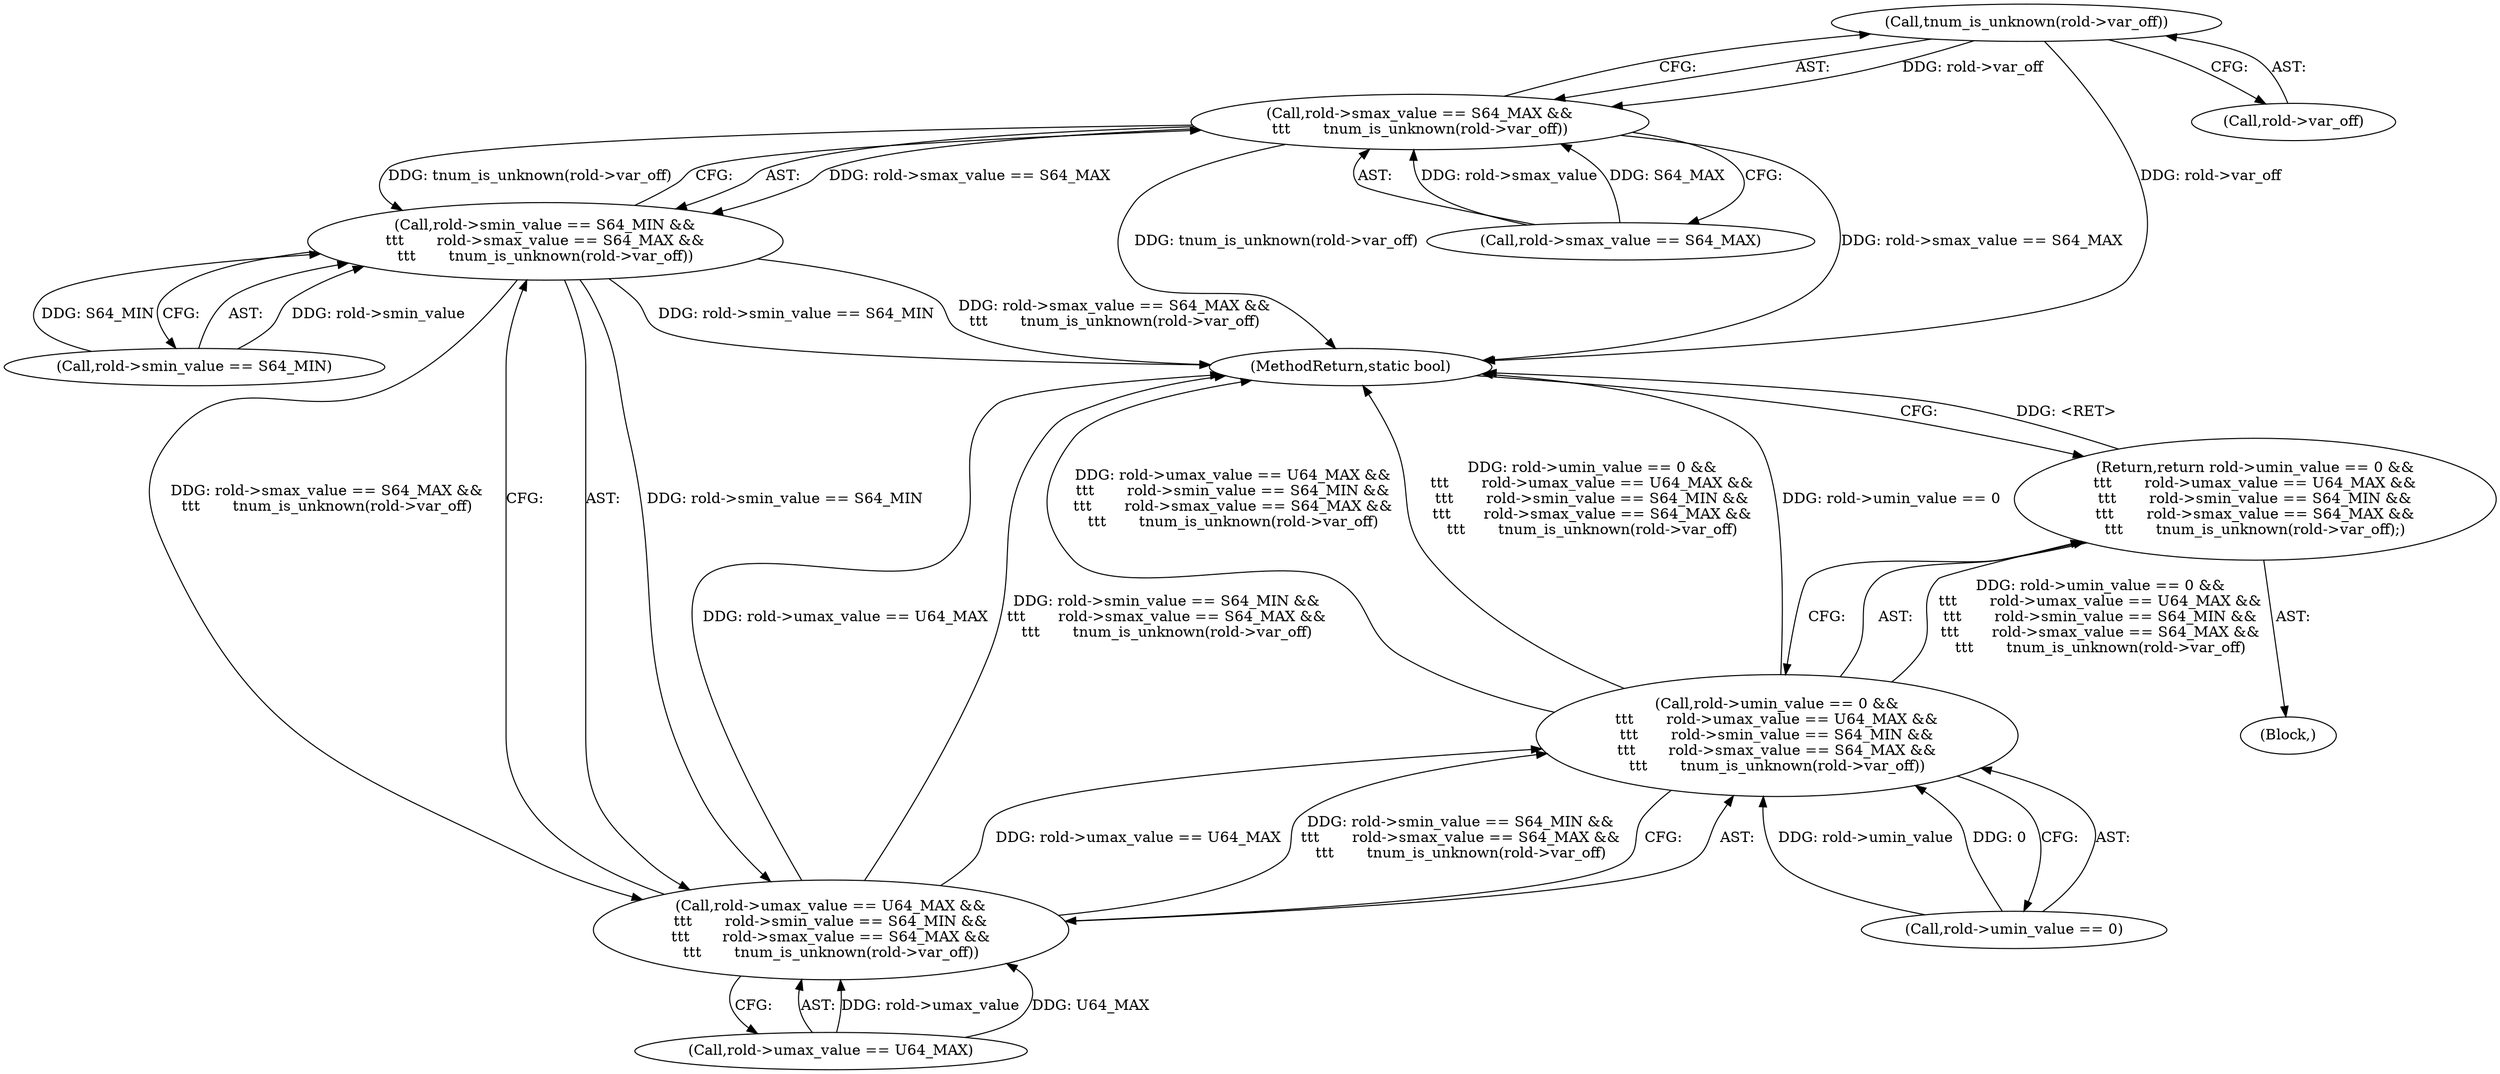 digraph "1_linux_179d1c5602997fef5a940c6ddcf31212cbfebd14@del" {
"1000198" [label="(Call,tnum_is_unknown(rold->var_off))"];
"1000192" [label="(Call,rold->smax_value == S64_MAX &&\n\t\t\t       tnum_is_unknown(rold->var_off))"];
"1000186" [label="(Call,rold->smin_value == S64_MIN &&\n\t\t\t       rold->smax_value == S64_MAX &&\n\t\t\t       tnum_is_unknown(rold->var_off))"];
"1000180" [label="(Call,rold->umax_value == U64_MAX &&\n\t\t\t       rold->smin_value == S64_MIN &&\n\t\t\t       rold->smax_value == S64_MAX &&\n\t\t\t       tnum_is_unknown(rold->var_off))"];
"1000174" [label="(Call,rold->umin_value == 0 &&\n\t\t\t       rold->umax_value == U64_MAX &&\n\t\t\t       rold->smin_value == S64_MIN &&\n\t\t\t       rold->smax_value == S64_MAX &&\n\t\t\t       tnum_is_unknown(rold->var_off))"];
"1000173" [label="(Return,return rold->umin_value == 0 &&\n\t\t\t       rold->umax_value == U64_MAX &&\n\t\t\t       rold->smin_value == S64_MIN &&\n\t\t\t       rold->smax_value == S64_MAX &&\n\t\t\t       tnum_is_unknown(rold->var_off);)"];
"1000187" [label="(Call,rold->smin_value == S64_MIN)"];
"1000181" [label="(Call,rold->umax_value == U64_MAX)"];
"1000199" [label="(Call,rold->var_off)"];
"1000186" [label="(Call,rold->smin_value == S64_MIN &&\n\t\t\t       rold->smax_value == S64_MAX &&\n\t\t\t       tnum_is_unknown(rold->var_off))"];
"1000198" [label="(Call,tnum_is_unknown(rold->var_off))"];
"1000173" [label="(Return,return rold->umin_value == 0 &&\n\t\t\t       rold->umax_value == U64_MAX &&\n\t\t\t       rold->smin_value == S64_MIN &&\n\t\t\t       rold->smax_value == S64_MAX &&\n\t\t\t       tnum_is_unknown(rold->var_off);)"];
"1000175" [label="(Call,rold->umin_value == 0)"];
"1000192" [label="(Call,rold->smax_value == S64_MAX &&\n\t\t\t       tnum_is_unknown(rold->var_off))"];
"1000180" [label="(Call,rold->umax_value == U64_MAX &&\n\t\t\t       rold->smin_value == S64_MIN &&\n\t\t\t       rold->smax_value == S64_MAX &&\n\t\t\t       tnum_is_unknown(rold->var_off))"];
"1000307" [label="(MethodReturn,static bool)"];
"1000172" [label="(Block,)"];
"1000193" [label="(Call,rold->smax_value == S64_MAX)"];
"1000174" [label="(Call,rold->umin_value == 0 &&\n\t\t\t       rold->umax_value == U64_MAX &&\n\t\t\t       rold->smin_value == S64_MIN &&\n\t\t\t       rold->smax_value == S64_MAX &&\n\t\t\t       tnum_is_unknown(rold->var_off))"];
"1000198" -> "1000192"  [label="AST: "];
"1000198" -> "1000199"  [label="CFG: "];
"1000199" -> "1000198"  [label="AST: "];
"1000192" -> "1000198"  [label="CFG: "];
"1000198" -> "1000307"  [label="DDG: rold->var_off"];
"1000198" -> "1000192"  [label="DDG: rold->var_off"];
"1000192" -> "1000186"  [label="AST: "];
"1000192" -> "1000193"  [label="CFG: "];
"1000193" -> "1000192"  [label="AST: "];
"1000186" -> "1000192"  [label="CFG: "];
"1000192" -> "1000307"  [label="DDG: rold->smax_value == S64_MAX"];
"1000192" -> "1000307"  [label="DDG: tnum_is_unknown(rold->var_off)"];
"1000192" -> "1000186"  [label="DDG: rold->smax_value == S64_MAX"];
"1000192" -> "1000186"  [label="DDG: tnum_is_unknown(rold->var_off)"];
"1000193" -> "1000192"  [label="DDG: rold->smax_value"];
"1000193" -> "1000192"  [label="DDG: S64_MAX"];
"1000186" -> "1000180"  [label="AST: "];
"1000186" -> "1000187"  [label="CFG: "];
"1000187" -> "1000186"  [label="AST: "];
"1000180" -> "1000186"  [label="CFG: "];
"1000186" -> "1000307"  [label="DDG: rold->smin_value == S64_MIN"];
"1000186" -> "1000307"  [label="DDG: rold->smax_value == S64_MAX &&\n\t\t\t       tnum_is_unknown(rold->var_off)"];
"1000186" -> "1000180"  [label="DDG: rold->smin_value == S64_MIN"];
"1000186" -> "1000180"  [label="DDG: rold->smax_value == S64_MAX &&\n\t\t\t       tnum_is_unknown(rold->var_off)"];
"1000187" -> "1000186"  [label="DDG: rold->smin_value"];
"1000187" -> "1000186"  [label="DDG: S64_MIN"];
"1000180" -> "1000174"  [label="AST: "];
"1000180" -> "1000181"  [label="CFG: "];
"1000181" -> "1000180"  [label="AST: "];
"1000174" -> "1000180"  [label="CFG: "];
"1000180" -> "1000307"  [label="DDG: rold->umax_value == U64_MAX"];
"1000180" -> "1000307"  [label="DDG: rold->smin_value == S64_MIN &&\n\t\t\t       rold->smax_value == S64_MAX &&\n\t\t\t       tnum_is_unknown(rold->var_off)"];
"1000180" -> "1000174"  [label="DDG: rold->umax_value == U64_MAX"];
"1000180" -> "1000174"  [label="DDG: rold->smin_value == S64_MIN &&\n\t\t\t       rold->smax_value == S64_MAX &&\n\t\t\t       tnum_is_unknown(rold->var_off)"];
"1000181" -> "1000180"  [label="DDG: rold->umax_value"];
"1000181" -> "1000180"  [label="DDG: U64_MAX"];
"1000174" -> "1000173"  [label="AST: "];
"1000174" -> "1000175"  [label="CFG: "];
"1000175" -> "1000174"  [label="AST: "];
"1000173" -> "1000174"  [label="CFG: "];
"1000174" -> "1000307"  [label="DDG: rold->umax_value == U64_MAX &&\n\t\t\t       rold->smin_value == S64_MIN &&\n\t\t\t       rold->smax_value == S64_MAX &&\n\t\t\t       tnum_is_unknown(rold->var_off)"];
"1000174" -> "1000307"  [label="DDG: rold->umin_value == 0 &&\n\t\t\t       rold->umax_value == U64_MAX &&\n\t\t\t       rold->smin_value == S64_MIN &&\n\t\t\t       rold->smax_value == S64_MAX &&\n\t\t\t       tnum_is_unknown(rold->var_off)"];
"1000174" -> "1000307"  [label="DDG: rold->umin_value == 0"];
"1000174" -> "1000173"  [label="DDG: rold->umin_value == 0 &&\n\t\t\t       rold->umax_value == U64_MAX &&\n\t\t\t       rold->smin_value == S64_MIN &&\n\t\t\t       rold->smax_value == S64_MAX &&\n\t\t\t       tnum_is_unknown(rold->var_off)"];
"1000175" -> "1000174"  [label="DDG: rold->umin_value"];
"1000175" -> "1000174"  [label="DDG: 0"];
"1000173" -> "1000172"  [label="AST: "];
"1000307" -> "1000173"  [label="CFG: "];
"1000173" -> "1000307"  [label="DDG: <RET>"];
}
